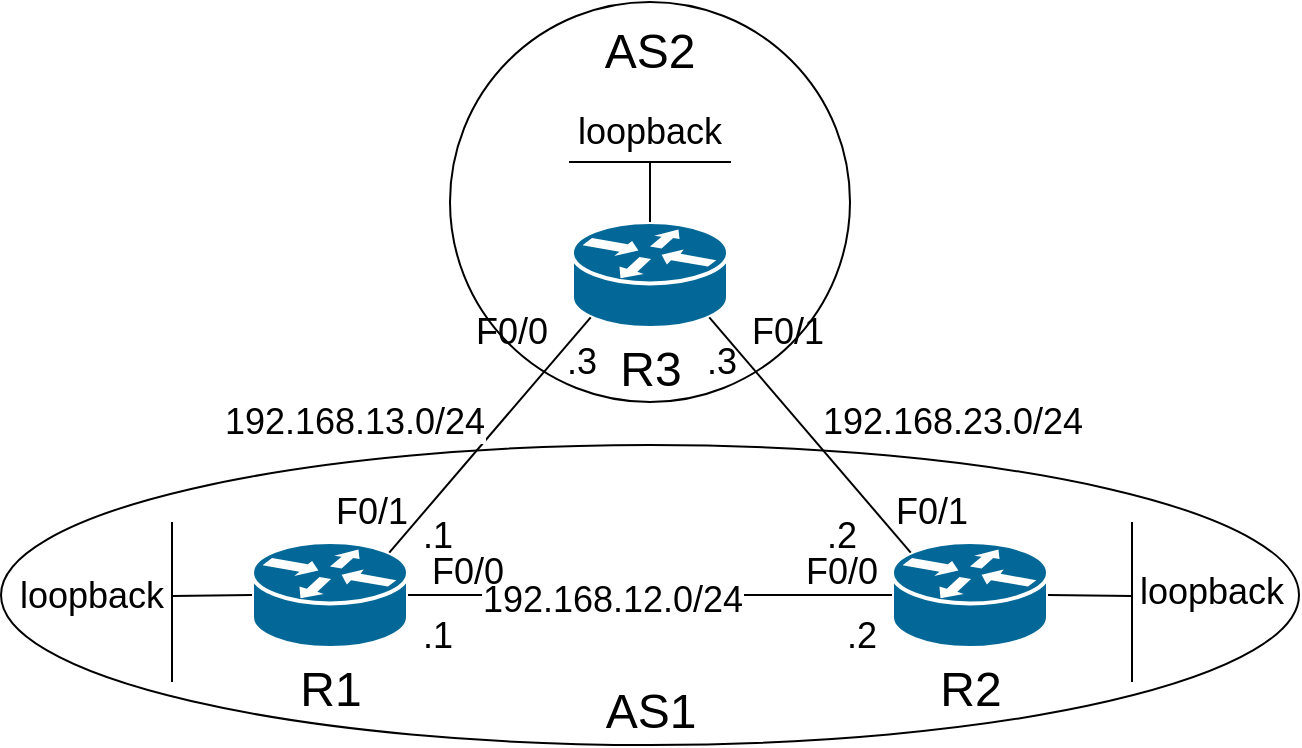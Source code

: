 <mxfile version="15.5.2" type="device" pages="2"><diagram id="dfmRRIm-qZ10eM2UkVBX" name="1"><mxGraphModel dx="1418" dy="791" grid="1" gridSize="10" guides="1" tooltips="1" connect="1" arrows="1" fold="1" page="1" pageScale="1" pageWidth="827" pageHeight="1169" math="0" shadow="0"><root><mxCell id="0"/><mxCell id="1" parent="0"/><mxCell id="SC19hVOg6J0OFv-k6n6_-10" value="&lt;br&gt;&lt;br&gt;&lt;br&gt;&lt;br&gt;AS1" style="ellipse;whiteSpace=wrap;html=1;fontSize=24;fillColor=none;" vertex="1" parent="1"><mxGeometry x="34.5" y="221.5" width="649" height="150" as="geometry"/></mxCell><mxCell id="SC19hVOg6J0OFv-k6n6_-7" value="" style="ellipse;whiteSpace=wrap;html=1;aspect=fixed;fillColor=none;" vertex="1" parent="1"><mxGeometry x="259" width="200" height="200" as="geometry"/></mxCell><mxCell id="SC19hVOg6J0OFv-k6n6_-1" value="&lt;span style=&quot;font-size: 24px&quot;&gt;R3&lt;/span&gt;" style="shape=mxgraph.cisco.routers.router;sketch=0;html=1;pointerEvents=1;dashed=0;fillColor=#036897;strokeColor=#ffffff;strokeWidth=2;verticalLabelPosition=bottom;verticalAlign=top;align=center;outlineConnect=0;" vertex="1" parent="1"><mxGeometry x="320" y="110" width="78" height="53" as="geometry"/></mxCell><mxCell id="SC19hVOg6J0OFv-k6n6_-2" value="&lt;span style=&quot;font-size: 24px&quot;&gt;R1&lt;/span&gt;" style="shape=mxgraph.cisco.routers.router;sketch=0;html=1;pointerEvents=1;dashed=0;fillColor=#036897;strokeColor=#ffffff;strokeWidth=2;verticalLabelPosition=bottom;verticalAlign=top;align=center;outlineConnect=0;" vertex="1" parent="1"><mxGeometry x="160" y="270" width="78" height="53" as="geometry"/></mxCell><mxCell id="SC19hVOg6J0OFv-k6n6_-3" value="&lt;span style=&quot;font-size: 24px&quot;&gt;R2&lt;/span&gt;" style="shape=mxgraph.cisco.routers.router;sketch=0;html=1;pointerEvents=1;dashed=0;fillColor=#036897;strokeColor=#ffffff;strokeWidth=2;verticalLabelPosition=bottom;verticalAlign=top;align=center;outlineConnect=0;" vertex="1" parent="1"><mxGeometry x="480" y="270" width="78" height="53" as="geometry"/></mxCell><mxCell id="SC19hVOg6J0OFv-k6n6_-4" value="" style="endArrow=none;html=1;rounded=0;entryX=0.12;entryY=0.9;entryDx=0;entryDy=0;entryPerimeter=0;exitX=0.88;exitY=0.1;exitDx=0;exitDy=0;exitPerimeter=0;" edge="1" parent="1" source="SC19hVOg6J0OFv-k6n6_-2" target="SC19hVOg6J0OFv-k6n6_-1"><mxGeometry width="50" height="50" relative="1" as="geometry"><mxPoint x="300" y="450" as="sourcePoint"/><mxPoint x="350" y="400" as="targetPoint"/></mxGeometry></mxCell><mxCell id="SC19hVOg6J0OFv-k6n6_-13" value="192.168.13.0/24" style="edgeLabel;html=1;align=center;verticalAlign=middle;resizable=0;points=[];fontSize=18;" vertex="1" connectable="0" parent="SC19hVOg6J0OFv-k6n6_-4"><mxGeometry x="0.128" y="-5" relative="1" as="geometry"><mxPoint x="-79" y="-2" as="offset"/></mxGeometry></mxCell><mxCell id="SC19hVOg6J0OFv-k6n6_-5" value="" style="endArrow=none;html=1;rounded=0;entryX=0.88;entryY=0.9;entryDx=0;entryDy=0;entryPerimeter=0;exitX=0.12;exitY=0.1;exitDx=0;exitDy=0;exitPerimeter=0;" edge="1" parent="1" source="SC19hVOg6J0OFv-k6n6_-3" target="SC19hVOg6J0OFv-k6n6_-1"><mxGeometry width="50" height="50" relative="1" as="geometry"><mxPoint x="430" y="360" as="sourcePoint"/><mxPoint x="480" y="310" as="targetPoint"/></mxGeometry></mxCell><mxCell id="SC19hVOg6J0OFv-k6n6_-12" value="192.168.23.0/24" style="edgeLabel;html=1;align=center;verticalAlign=middle;resizable=0;points=[];fontSize=18;" vertex="1" connectable="0" parent="SC19hVOg6J0OFv-k6n6_-5"><mxGeometry x="0.271" y="-1" relative="1" as="geometry"><mxPoint x="84" y="10" as="offset"/></mxGeometry></mxCell><mxCell id="SC19hVOg6J0OFv-k6n6_-6" value="" style="endArrow=none;html=1;rounded=0;entryX=0;entryY=0.5;entryDx=0;entryDy=0;entryPerimeter=0;exitX=1;exitY=0.5;exitDx=0;exitDy=0;exitPerimeter=0;" edge="1" parent="1" source="SC19hVOg6J0OFv-k6n6_-2" target="SC19hVOg6J0OFv-k6n6_-3"><mxGeometry width="50" height="50" relative="1" as="geometry"><mxPoint x="320" y="400" as="sourcePoint"/><mxPoint x="370" y="350" as="targetPoint"/></mxGeometry></mxCell><mxCell id="SC19hVOg6J0OFv-k6n6_-11" value="&lt;span style=&quot;font-size: 18px&quot;&gt;192.168.12.0/24&lt;br&gt;&lt;/span&gt;" style="edgeLabel;html=1;align=center;verticalAlign=middle;resizable=0;points=[];fontSize=24;" vertex="1" connectable="0" parent="SC19hVOg6J0OFv-k6n6_-6"><mxGeometry x="-0.157" y="1" relative="1" as="geometry"><mxPoint y="1" as="offset"/></mxGeometry></mxCell><mxCell id="SC19hVOg6J0OFv-k6n6_-14" value="" style="endArrow=none;html=1;rounded=0;fontSize=18;exitX=0.5;exitY=0;exitDx=0;exitDy=0;exitPerimeter=0;" edge="1" parent="1" source="SC19hVOg6J0OFv-k6n6_-1"><mxGeometry width="50" height="50" relative="1" as="geometry"><mxPoint x="510" y="40" as="sourcePoint"/><mxPoint x="359" y="80" as="targetPoint"/></mxGeometry></mxCell><mxCell id="SC19hVOg6J0OFv-k6n6_-15" value="" style="endArrow=none;html=1;rounded=0;fontSize=18;" edge="1" parent="1"><mxGeometry width="50" height="50" relative="1" as="geometry"><mxPoint x="318.5" y="80" as="sourcePoint"/><mxPoint x="399.5" y="80" as="targetPoint"/></mxGeometry></mxCell><mxCell id="SC19hVOg6J0OFv-k6n6_-16" value="" style="endArrow=none;html=1;rounded=0;fontSize=18;entryX=0;entryY=0.5;entryDx=0;entryDy=0;entryPerimeter=0;" edge="1" parent="1" target="SC19hVOg6J0OFv-k6n6_-2"><mxGeometry width="50" height="50" relative="1" as="geometry"><mxPoint x="120" y="297" as="sourcePoint"/><mxPoint x="110" y="390" as="targetPoint"/></mxGeometry></mxCell><mxCell id="SC19hVOg6J0OFv-k6n6_-17" value="" style="endArrow=none;html=1;rounded=0;fontSize=18;" edge="1" parent="1"><mxGeometry width="50" height="50" relative="1" as="geometry"><mxPoint x="120" y="340" as="sourcePoint"/><mxPoint x="120" y="260" as="targetPoint"/></mxGeometry></mxCell><mxCell id="SC19hVOg6J0OFv-k6n6_-18" value="" style="endArrow=none;html=1;rounded=0;fontSize=18;exitX=1;exitY=0.5;exitDx=0;exitDy=0;exitPerimeter=0;" edge="1" parent="1" source="SC19hVOg6J0OFv-k6n6_-3"><mxGeometry width="50" height="50" relative="1" as="geometry"><mxPoint x="580" y="300" as="sourcePoint"/><mxPoint x="600" y="297" as="targetPoint"/></mxGeometry></mxCell><mxCell id="SC19hVOg6J0OFv-k6n6_-19" value="" style="endArrow=none;html=1;rounded=0;fontSize=18;" edge="1" parent="1"><mxGeometry width="50" height="50" relative="1" as="geometry"><mxPoint x="600" y="340" as="sourcePoint"/><mxPoint x="600" y="260" as="targetPoint"/></mxGeometry></mxCell><mxCell id="SC19hVOg6J0OFv-k6n6_-20" value="&lt;font style=&quot;font-size: 24px&quot;&gt;AS2&lt;/font&gt;" style="text;html=1;strokeColor=none;fillColor=none;align=center;verticalAlign=middle;whiteSpace=wrap;rounded=0;fontSize=18;" vertex="1" parent="1"><mxGeometry x="329" y="10" width="60" height="30" as="geometry"/></mxCell><mxCell id="SC19hVOg6J0OFv-k6n6_-21" value="&lt;font style=&quot;font-size: 18px&quot;&gt;.1&lt;/font&gt;" style="text;html=1;strokeColor=none;fillColor=none;align=center;verticalAlign=middle;whiteSpace=wrap;rounded=0;fontSize=24;" vertex="1" parent="1"><mxGeometry x="238" y="300" width="30" height="30" as="geometry"/></mxCell><mxCell id="SC19hVOg6J0OFv-k6n6_-22" value="&lt;font style=&quot;font-size: 18px&quot;&gt;.1&lt;/font&gt;" style="text;html=1;strokeColor=none;fillColor=none;align=center;verticalAlign=middle;whiteSpace=wrap;rounded=0;fontSize=24;" vertex="1" parent="1"><mxGeometry x="238" y="250" width="30" height="30" as="geometry"/></mxCell><mxCell id="SC19hVOg6J0OFv-k6n6_-23" value="&lt;font style=&quot;font-size: 18px&quot;&gt;.2&lt;/font&gt;" style="text;html=1;strokeColor=none;fillColor=none;align=center;verticalAlign=middle;whiteSpace=wrap;rounded=0;fontSize=24;" vertex="1" parent="1"><mxGeometry x="440" y="250" width="30" height="30" as="geometry"/></mxCell><mxCell id="SC19hVOg6J0OFv-k6n6_-24" value="&lt;font style=&quot;font-size: 18px&quot;&gt;.2&lt;/font&gt;" style="text;html=1;strokeColor=none;fillColor=none;align=center;verticalAlign=middle;whiteSpace=wrap;rounded=0;fontSize=24;" vertex="1" parent="1"><mxGeometry x="450" y="300" width="30" height="30" as="geometry"/></mxCell><mxCell id="SC19hVOg6J0OFv-k6n6_-25" value="&lt;font style=&quot;font-size: 18px&quot;&gt;.3&lt;br&gt;&lt;/font&gt;" style="text;html=1;strokeColor=none;fillColor=none;align=center;verticalAlign=middle;whiteSpace=wrap;rounded=0;fontSize=24;" vertex="1" parent="1"><mxGeometry x="310" y="163" width="30" height="30" as="geometry"/></mxCell><mxCell id="SC19hVOg6J0OFv-k6n6_-26" value="&lt;font style=&quot;font-size: 18px&quot;&gt;.3&lt;br&gt;&lt;/font&gt;" style="text;html=1;strokeColor=none;fillColor=none;align=center;verticalAlign=middle;whiteSpace=wrap;rounded=0;fontSize=24;" vertex="1" parent="1"><mxGeometry x="380" y="163" width="30" height="30" as="geometry"/></mxCell><mxCell id="SC19hVOg6J0OFv-k6n6_-27" value="F0/0" style="text;html=1;strokeColor=none;fillColor=none;align=center;verticalAlign=middle;whiteSpace=wrap;rounded=0;fontSize=18;" vertex="1" parent="1"><mxGeometry x="238" y="270" width="60" height="30" as="geometry"/></mxCell><mxCell id="SC19hVOg6J0OFv-k6n6_-28" value="F0/0" style="text;html=1;strokeColor=none;fillColor=none;align=center;verticalAlign=middle;whiteSpace=wrap;rounded=0;fontSize=18;" vertex="1" parent="1"><mxGeometry x="425" y="270" width="60" height="30" as="geometry"/></mxCell><mxCell id="SC19hVOg6J0OFv-k6n6_-29" value="F0/1" style="text;html=1;strokeColor=none;fillColor=none;align=center;verticalAlign=middle;whiteSpace=wrap;rounded=0;fontSize=18;" vertex="1" parent="1"><mxGeometry x="190" y="240" width="60" height="30" as="geometry"/></mxCell><mxCell id="SC19hVOg6J0OFv-k6n6_-30" value="F0/1" style="text;html=1;strokeColor=none;fillColor=none;align=center;verticalAlign=middle;whiteSpace=wrap;rounded=0;fontSize=18;" vertex="1" parent="1"><mxGeometry x="470" y="240" width="60" height="30" as="geometry"/></mxCell><mxCell id="SC19hVOg6J0OFv-k6n6_-31" value="F0/0" style="text;html=1;strokeColor=none;fillColor=none;align=center;verticalAlign=middle;whiteSpace=wrap;rounded=0;fontSize=18;" vertex="1" parent="1"><mxGeometry x="260" y="150" width="60" height="30" as="geometry"/></mxCell><mxCell id="SC19hVOg6J0OFv-k6n6_-32" value="F0/1" style="text;html=1;strokeColor=none;fillColor=none;align=center;verticalAlign=middle;whiteSpace=wrap;rounded=0;fontSize=18;" vertex="1" parent="1"><mxGeometry x="398" y="150" width="60" height="30" as="geometry"/></mxCell><mxCell id="SC19hVOg6J0OFv-k6n6_-33" value="loopback" style="text;html=1;strokeColor=none;fillColor=none;align=center;verticalAlign=middle;whiteSpace=wrap;rounded=0;fontSize=18;" vertex="1" parent="1"><mxGeometry x="50" y="281.5" width="60" height="30" as="geometry"/></mxCell><mxCell id="SC19hVOg6J0OFv-k6n6_-34" value="loopback" style="text;html=1;strokeColor=none;fillColor=none;align=center;verticalAlign=middle;whiteSpace=wrap;rounded=0;fontSize=18;" vertex="1" parent="1"><mxGeometry x="610" y="280" width="60" height="30" as="geometry"/></mxCell><mxCell id="SC19hVOg6J0OFv-k6n6_-35" value="loopback" style="text;html=1;strokeColor=none;fillColor=none;align=center;verticalAlign=middle;whiteSpace=wrap;rounded=0;fontSize=18;" vertex="1" parent="1"><mxGeometry x="329" y="50" width="60" height="30" as="geometry"/></mxCell></root></mxGraphModel></diagram><diagram name="2" id="VKS2i3D4NRIyJIFw0UdW"><mxGraphModel dx="1182" dy="659" grid="1" gridSize="10" guides="1" tooltips="1" connect="1" arrows="1" fold="1" page="1" pageScale="1" pageWidth="827" pageHeight="1169" math="0" shadow="0"><root><mxCell id="CC3SJPK3QhAOT5qcvOLk-0"/><mxCell id="CC3SJPK3QhAOT5qcvOLk-1" parent="CC3SJPK3QhAOT5qcvOLk-0"/><mxCell id="CC3SJPK3QhAOT5qcvOLk-4" value="&lt;span style=&quot;font-size: 24px&quot;&gt;R3&lt;/span&gt;" style="shape=mxgraph.cisco.routers.router;sketch=0;html=1;pointerEvents=1;dashed=0;fillColor=#036897;strokeColor=#ffffff;strokeWidth=2;verticalLabelPosition=bottom;verticalAlign=top;align=center;outlineConnect=0;" vertex="1" parent="CC3SJPK3QhAOT5qcvOLk-1"><mxGeometry x="320" y="110" width="78" height="53" as="geometry"/></mxCell><mxCell id="CC3SJPK3QhAOT5qcvOLk-5" value="&lt;span style=&quot;font-size: 24px&quot;&gt;R1&lt;/span&gt;" style="shape=mxgraph.cisco.routers.router;sketch=0;html=1;pointerEvents=1;dashed=0;fillColor=#036897;strokeColor=#ffffff;strokeWidth=2;verticalLabelPosition=bottom;verticalAlign=top;align=center;outlineConnect=0;" vertex="1" parent="CC3SJPK3QhAOT5qcvOLk-1"><mxGeometry x="160" y="270" width="78" height="53" as="geometry"/></mxCell><mxCell id="CC3SJPK3QhAOT5qcvOLk-6" value="&lt;span style=&quot;font-size: 24px&quot;&gt;R2&lt;/span&gt;" style="shape=mxgraph.cisco.routers.router;sketch=0;html=1;pointerEvents=1;dashed=0;fillColor=#036897;strokeColor=#ffffff;strokeWidth=2;verticalLabelPosition=bottom;verticalAlign=top;align=center;outlineConnect=0;" vertex="1" parent="CC3SJPK3QhAOT5qcvOLk-1"><mxGeometry x="480" y="270" width="78" height="53" as="geometry"/></mxCell><mxCell id="CC3SJPK3QhAOT5qcvOLk-7" value="" style="endArrow=none;html=1;rounded=0;entryX=0.12;entryY=0.9;entryDx=0;entryDy=0;entryPerimeter=0;exitX=0.88;exitY=0.1;exitDx=0;exitDy=0;exitPerimeter=0;" edge="1" parent="CC3SJPK3QhAOT5qcvOLk-1" source="CC3SJPK3QhAOT5qcvOLk-5" target="CC3SJPK3QhAOT5qcvOLk-4"><mxGeometry width="50" height="50" relative="1" as="geometry"><mxPoint x="300" y="450" as="sourcePoint"/><mxPoint x="350" y="400" as="targetPoint"/></mxGeometry></mxCell><mxCell id="CC3SJPK3QhAOT5qcvOLk-8" value="192.168.13.0/24" style="edgeLabel;html=1;align=center;verticalAlign=middle;resizable=0;points=[];fontSize=18;" vertex="1" connectable="0" parent="CC3SJPK3QhAOT5qcvOLk-7"><mxGeometry x="0.128" y="-5" relative="1" as="geometry"><mxPoint x="-79" y="-2" as="offset"/></mxGeometry></mxCell><mxCell id="CC3SJPK3QhAOT5qcvOLk-9" value="" style="endArrow=none;html=1;rounded=0;entryX=0.88;entryY=0.9;entryDx=0;entryDy=0;entryPerimeter=0;exitX=0.12;exitY=0.1;exitDx=0;exitDy=0;exitPerimeter=0;" edge="1" parent="CC3SJPK3QhAOT5qcvOLk-1" source="CC3SJPK3QhAOT5qcvOLk-6" target="CC3SJPK3QhAOT5qcvOLk-4"><mxGeometry width="50" height="50" relative="1" as="geometry"><mxPoint x="430" y="360" as="sourcePoint"/><mxPoint x="480" y="310" as="targetPoint"/></mxGeometry></mxCell><mxCell id="CC3SJPK3QhAOT5qcvOLk-10" value="192.168.23.0/24" style="edgeLabel;html=1;align=center;verticalAlign=middle;resizable=0;points=[];fontSize=18;" vertex="1" connectable="0" parent="CC3SJPK3QhAOT5qcvOLk-9"><mxGeometry x="0.271" y="-1" relative="1" as="geometry"><mxPoint x="84" y="10" as="offset"/></mxGeometry></mxCell><mxCell id="CC3SJPK3QhAOT5qcvOLk-13" value="" style="endArrow=none;html=1;rounded=0;fontSize=18;exitX=0.5;exitY=0;exitDx=0;exitDy=0;exitPerimeter=0;" edge="1" parent="CC3SJPK3QhAOT5qcvOLk-1" source="CC3SJPK3QhAOT5qcvOLk-4"><mxGeometry width="50" height="50" relative="1" as="geometry"><mxPoint x="510" y="40" as="sourcePoint"/><mxPoint x="359" y="80" as="targetPoint"/></mxGeometry></mxCell><mxCell id="CC3SJPK3QhAOT5qcvOLk-14" value="" style="endArrow=none;html=1;rounded=0;fontSize=18;" edge="1" parent="CC3SJPK3QhAOT5qcvOLk-1"><mxGeometry width="50" height="50" relative="1" as="geometry"><mxPoint x="318.5" y="80" as="sourcePoint"/><mxPoint x="399.5" y="80" as="targetPoint"/></mxGeometry></mxCell><mxCell id="CC3SJPK3QhAOT5qcvOLk-15" value="" style="endArrow=none;html=1;rounded=0;fontSize=18;entryX=0;entryY=0.5;entryDx=0;entryDy=0;entryPerimeter=0;" edge="1" parent="CC3SJPK3QhAOT5qcvOLk-1" target="CC3SJPK3QhAOT5qcvOLk-5"><mxGeometry width="50" height="50" relative="1" as="geometry"><mxPoint x="120" y="297" as="sourcePoint"/><mxPoint x="110" y="390" as="targetPoint"/></mxGeometry></mxCell><mxCell id="CC3SJPK3QhAOT5qcvOLk-16" value="" style="endArrow=none;html=1;rounded=0;fontSize=18;" edge="1" parent="CC3SJPK3QhAOT5qcvOLk-1"><mxGeometry width="50" height="50" relative="1" as="geometry"><mxPoint x="120" y="340" as="sourcePoint"/><mxPoint x="120" y="260" as="targetPoint"/></mxGeometry></mxCell><mxCell id="CC3SJPK3QhAOT5qcvOLk-17" value="" style="endArrow=none;html=1;rounded=0;fontSize=18;exitX=1;exitY=0.5;exitDx=0;exitDy=0;exitPerimeter=0;" edge="1" parent="CC3SJPK3QhAOT5qcvOLk-1" source="CC3SJPK3QhAOT5qcvOLk-6"><mxGeometry width="50" height="50" relative="1" as="geometry"><mxPoint x="580" y="300" as="sourcePoint"/><mxPoint x="600" y="297" as="targetPoint"/></mxGeometry></mxCell><mxCell id="CC3SJPK3QhAOT5qcvOLk-18" value="" style="endArrow=none;html=1;rounded=0;fontSize=18;" edge="1" parent="CC3SJPK3QhAOT5qcvOLk-1"><mxGeometry width="50" height="50" relative="1" as="geometry"><mxPoint x="600" y="340" as="sourcePoint"/><mxPoint x="600" y="260" as="targetPoint"/></mxGeometry></mxCell><mxCell id="CC3SJPK3QhAOT5qcvOLk-28" value="F0/1" style="text;html=1;strokeColor=none;fillColor=none;align=center;verticalAlign=middle;whiteSpace=wrap;rounded=0;fontSize=18;" vertex="1" parent="CC3SJPK3QhAOT5qcvOLk-1"><mxGeometry x="190" y="240" width="60" height="30" as="geometry"/></mxCell><mxCell id="CC3SJPK3QhAOT5qcvOLk-29" value="F0/1" style="text;html=1;strokeColor=none;fillColor=none;align=center;verticalAlign=middle;whiteSpace=wrap;rounded=0;fontSize=18;" vertex="1" parent="CC3SJPK3QhAOT5qcvOLk-1"><mxGeometry x="470" y="240" width="60" height="30" as="geometry"/></mxCell><mxCell id="CC3SJPK3QhAOT5qcvOLk-30" value="F0/0" style="text;html=1;strokeColor=none;fillColor=none;align=center;verticalAlign=middle;whiteSpace=wrap;rounded=0;fontSize=18;" vertex="1" parent="CC3SJPK3QhAOT5qcvOLk-1"><mxGeometry x="260" y="150" width="60" height="30" as="geometry"/></mxCell><mxCell id="CC3SJPK3QhAOT5qcvOLk-31" value="F0/1" style="text;html=1;strokeColor=none;fillColor=none;align=center;verticalAlign=middle;whiteSpace=wrap;rounded=0;fontSize=18;" vertex="1" parent="CC3SJPK3QhAOT5qcvOLk-1"><mxGeometry x="398" y="150" width="60" height="30" as="geometry"/></mxCell><mxCell id="CC3SJPK3QhAOT5qcvOLk-32" value="loopback" style="text;html=1;strokeColor=none;fillColor=none;align=center;verticalAlign=middle;whiteSpace=wrap;rounded=0;fontSize=18;" vertex="1" parent="CC3SJPK3QhAOT5qcvOLk-1"><mxGeometry x="50" y="281.5" width="60" height="30" as="geometry"/></mxCell><mxCell id="CC3SJPK3QhAOT5qcvOLk-33" value="loopback" style="text;html=1;strokeColor=none;fillColor=none;align=center;verticalAlign=middle;whiteSpace=wrap;rounded=0;fontSize=18;" vertex="1" parent="CC3SJPK3QhAOT5qcvOLk-1"><mxGeometry x="610" y="280" width="60" height="30" as="geometry"/></mxCell><mxCell id="CC3SJPK3QhAOT5qcvOLk-34" value="loopback" style="text;html=1;strokeColor=none;fillColor=none;align=center;verticalAlign=middle;whiteSpace=wrap;rounded=0;fontSize=18;" vertex="1" parent="CC3SJPK3QhAOT5qcvOLk-1"><mxGeometry x="329" y="50" width="60" height="30" as="geometry"/></mxCell></root></mxGraphModel></diagram></mxfile>